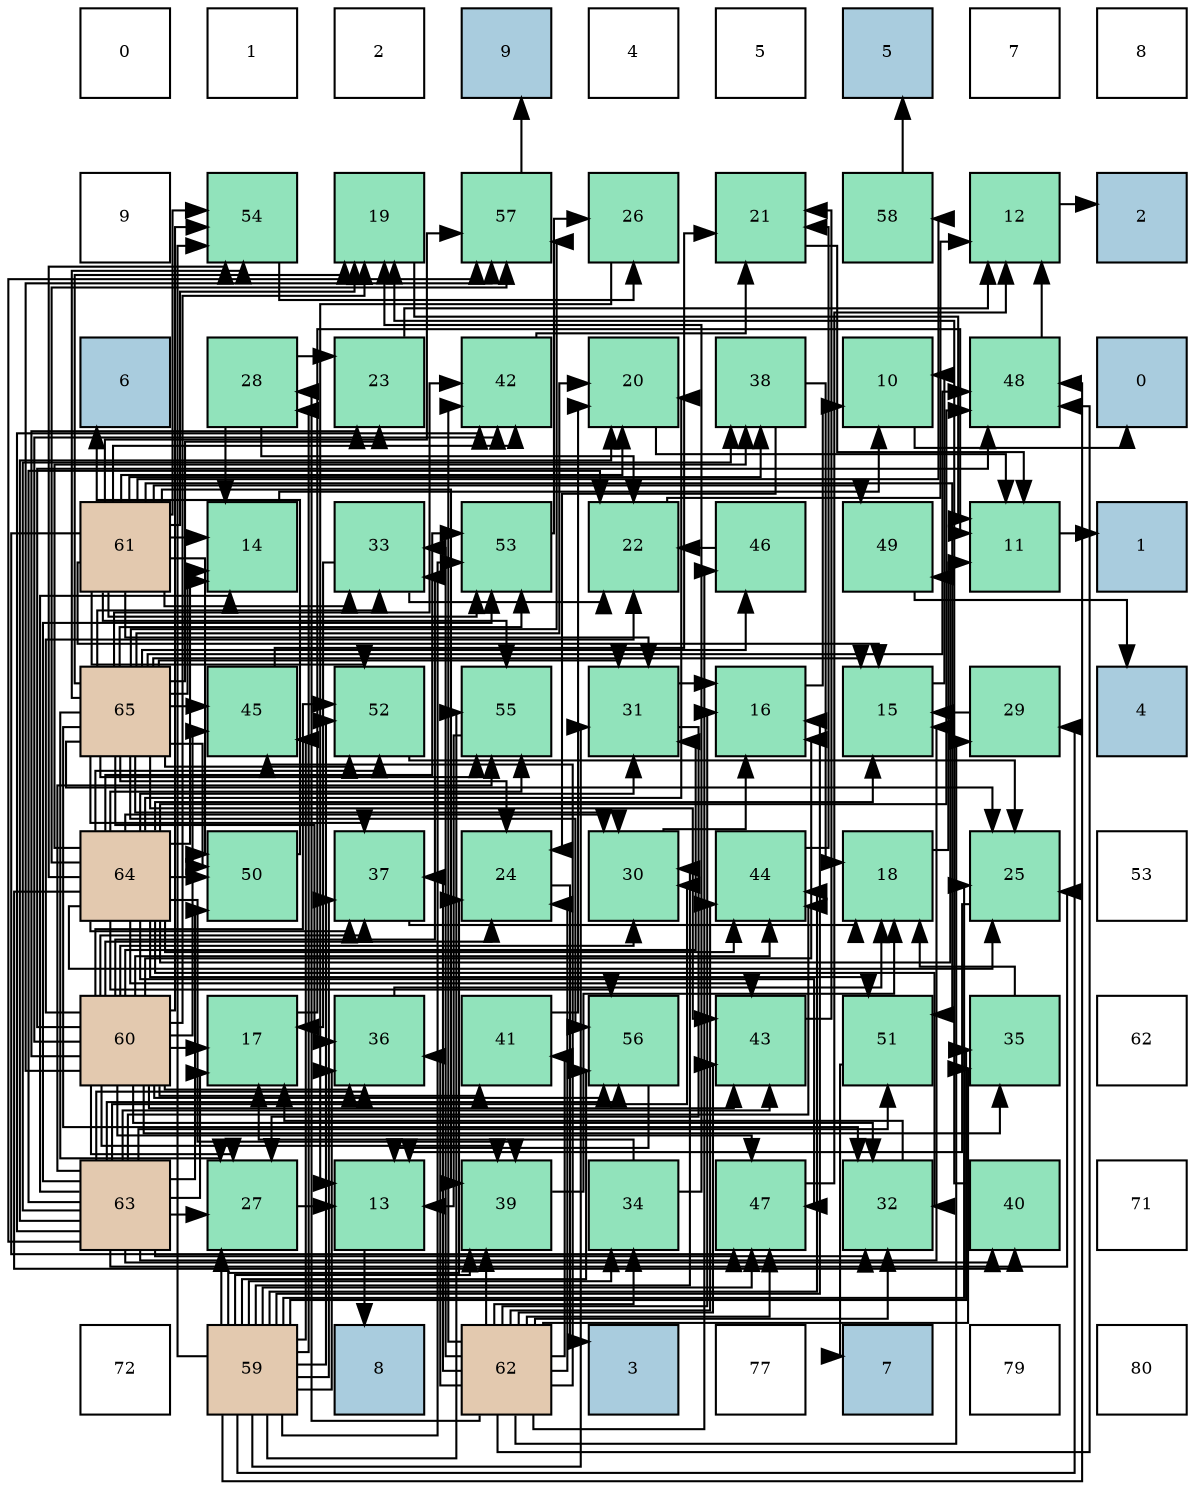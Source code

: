 digraph layout{
 rankdir=TB;
 splines=ortho;
 node [style=filled shape=square fixedsize=true width=0.6];
0[label="0", fontsize=8, fillcolor="#ffffff"];
1[label="1", fontsize=8, fillcolor="#ffffff"];
2[label="2", fontsize=8, fillcolor="#ffffff"];
3[label="9", fontsize=8, fillcolor="#a9ccde"];
4[label="4", fontsize=8, fillcolor="#ffffff"];
5[label="5", fontsize=8, fillcolor="#ffffff"];
6[label="5", fontsize=8, fillcolor="#a9ccde"];
7[label="7", fontsize=8, fillcolor="#ffffff"];
8[label="8", fontsize=8, fillcolor="#ffffff"];
9[label="9", fontsize=8, fillcolor="#ffffff"];
10[label="54", fontsize=8, fillcolor="#91e3bb"];
11[label="19", fontsize=8, fillcolor="#91e3bb"];
12[label="57", fontsize=8, fillcolor="#91e3bb"];
13[label="26", fontsize=8, fillcolor="#91e3bb"];
14[label="21", fontsize=8, fillcolor="#91e3bb"];
15[label="58", fontsize=8, fillcolor="#91e3bb"];
16[label="12", fontsize=8, fillcolor="#91e3bb"];
17[label="2", fontsize=8, fillcolor="#a9ccde"];
18[label="6", fontsize=8, fillcolor="#a9ccde"];
19[label="28", fontsize=8, fillcolor="#91e3bb"];
20[label="23", fontsize=8, fillcolor="#91e3bb"];
21[label="42", fontsize=8, fillcolor="#91e3bb"];
22[label="20", fontsize=8, fillcolor="#91e3bb"];
23[label="38", fontsize=8, fillcolor="#91e3bb"];
24[label="10", fontsize=8, fillcolor="#91e3bb"];
25[label="48", fontsize=8, fillcolor="#91e3bb"];
26[label="0", fontsize=8, fillcolor="#a9ccde"];
27[label="61", fontsize=8, fillcolor="#e3c9af"];
28[label="14", fontsize=8, fillcolor="#91e3bb"];
29[label="33", fontsize=8, fillcolor="#91e3bb"];
30[label="53", fontsize=8, fillcolor="#91e3bb"];
31[label="22", fontsize=8, fillcolor="#91e3bb"];
32[label="46", fontsize=8, fillcolor="#91e3bb"];
33[label="49", fontsize=8, fillcolor="#91e3bb"];
34[label="11", fontsize=8, fillcolor="#91e3bb"];
35[label="1", fontsize=8, fillcolor="#a9ccde"];
36[label="65", fontsize=8, fillcolor="#e3c9af"];
37[label="45", fontsize=8, fillcolor="#91e3bb"];
38[label="52", fontsize=8, fillcolor="#91e3bb"];
39[label="55", fontsize=8, fillcolor="#91e3bb"];
40[label="31", fontsize=8, fillcolor="#91e3bb"];
41[label="16", fontsize=8, fillcolor="#91e3bb"];
42[label="15", fontsize=8, fillcolor="#91e3bb"];
43[label="29", fontsize=8, fillcolor="#91e3bb"];
44[label="4", fontsize=8, fillcolor="#a9ccde"];
45[label="64", fontsize=8, fillcolor="#e3c9af"];
46[label="50", fontsize=8, fillcolor="#91e3bb"];
47[label="37", fontsize=8, fillcolor="#91e3bb"];
48[label="24", fontsize=8, fillcolor="#91e3bb"];
49[label="30", fontsize=8, fillcolor="#91e3bb"];
50[label="44", fontsize=8, fillcolor="#91e3bb"];
51[label="18", fontsize=8, fillcolor="#91e3bb"];
52[label="25", fontsize=8, fillcolor="#91e3bb"];
53[label="53", fontsize=8, fillcolor="#ffffff"];
54[label="60", fontsize=8, fillcolor="#e3c9af"];
55[label="17", fontsize=8, fillcolor="#91e3bb"];
56[label="36", fontsize=8, fillcolor="#91e3bb"];
57[label="41", fontsize=8, fillcolor="#91e3bb"];
58[label="56", fontsize=8, fillcolor="#91e3bb"];
59[label="43", fontsize=8, fillcolor="#91e3bb"];
60[label="51", fontsize=8, fillcolor="#91e3bb"];
61[label="35", fontsize=8, fillcolor="#91e3bb"];
62[label="62", fontsize=8, fillcolor="#ffffff"];
63[label="63", fontsize=8, fillcolor="#e3c9af"];
64[label="27", fontsize=8, fillcolor="#91e3bb"];
65[label="13", fontsize=8, fillcolor="#91e3bb"];
66[label="39", fontsize=8, fillcolor="#91e3bb"];
67[label="34", fontsize=8, fillcolor="#91e3bb"];
68[label="47", fontsize=8, fillcolor="#91e3bb"];
69[label="32", fontsize=8, fillcolor="#91e3bb"];
70[label="40", fontsize=8, fillcolor="#91e3bb"];
71[label="71", fontsize=8, fillcolor="#ffffff"];
72[label="72", fontsize=8, fillcolor="#ffffff"];
73[label="59", fontsize=8, fillcolor="#e3c9af"];
74[label="8", fontsize=8, fillcolor="#a9ccde"];
75[label="62", fontsize=8, fillcolor="#e3c9af"];
76[label="3", fontsize=8, fillcolor="#a9ccde"];
77[label="77", fontsize=8, fillcolor="#ffffff"];
78[label="7", fontsize=8, fillcolor="#a9ccde"];
79[label="79", fontsize=8, fillcolor="#ffffff"];
80[label="80", fontsize=8, fillcolor="#ffffff"];
edge [constraint=false, style=vis];24 -> 26;
34 -> 35;
16 -> 17;
65 -> 74;
28 -> 24;
42 -> 24;
41 -> 24;
55 -> 34;
51 -> 34;
11 -> 34;
22 -> 34;
14 -> 34;
31 -> 16;
20 -> 16;
48 -> 76;
52 -> 65;
13 -> 65;
64 -> 65;
19 -> 28;
19 -> 31;
19 -> 20;
43 -> 42;
49 -> 41;
40 -> 41;
40 -> 64;
69 -> 55;
29 -> 55;
29 -> 31;
67 -> 55;
67 -> 11;
61 -> 51;
56 -> 51;
47 -> 51;
23 -> 51;
23 -> 48;
66 -> 51;
70 -> 11;
57 -> 22;
21 -> 14;
59 -> 14;
50 -> 14;
37 -> 14;
32 -> 31;
68 -> 16;
25 -> 16;
33 -> 44;
46 -> 18;
60 -> 78;
38 -> 52;
30 -> 13;
10 -> 13;
39 -> 65;
58 -> 65;
12 -> 3;
15 -> 6;
73 -> 41;
73 -> 48;
73 -> 52;
73 -> 64;
73 -> 19;
73 -> 43;
73 -> 49;
73 -> 40;
73 -> 67;
73 -> 61;
73 -> 56;
73 -> 47;
73 -> 66;
73 -> 50;
73 -> 37;
73 -> 68;
73 -> 25;
73 -> 38;
73 -> 30;
73 -> 10;
73 -> 39;
73 -> 58;
54 -> 41;
54 -> 55;
54 -> 11;
54 -> 31;
54 -> 20;
54 -> 48;
54 -> 64;
54 -> 49;
54 -> 40;
54 -> 69;
54 -> 29;
54 -> 61;
54 -> 56;
54 -> 47;
54 -> 66;
54 -> 57;
54 -> 21;
54 -> 59;
54 -> 50;
54 -> 37;
54 -> 68;
54 -> 25;
54 -> 38;
54 -> 10;
54 -> 58;
54 -> 12;
27 -> 28;
27 -> 42;
27 -> 11;
27 -> 22;
27 -> 40;
27 -> 29;
27 -> 23;
27 -> 66;
27 -> 21;
27 -> 68;
27 -> 33;
27 -> 46;
27 -> 60;
27 -> 38;
27 -> 30;
27 -> 10;
27 -> 39;
27 -> 12;
27 -> 15;
75 -> 41;
75 -> 48;
75 -> 19;
75 -> 43;
75 -> 69;
75 -> 29;
75 -> 67;
75 -> 61;
75 -> 56;
75 -> 47;
75 -> 66;
75 -> 57;
75 -> 21;
75 -> 59;
75 -> 50;
75 -> 37;
75 -> 32;
75 -> 68;
75 -> 25;
63 -> 28;
63 -> 42;
63 -> 55;
63 -> 22;
63 -> 31;
63 -> 52;
63 -> 64;
63 -> 49;
63 -> 69;
63 -> 56;
63 -> 23;
63 -> 70;
63 -> 21;
63 -> 59;
63 -> 50;
63 -> 46;
63 -> 60;
63 -> 30;
63 -> 39;
63 -> 58;
63 -> 12;
45 -> 28;
45 -> 42;
45 -> 22;
45 -> 52;
45 -> 49;
45 -> 40;
45 -> 69;
45 -> 47;
45 -> 23;
45 -> 66;
45 -> 70;
45 -> 59;
45 -> 50;
45 -> 68;
45 -> 25;
45 -> 33;
45 -> 46;
45 -> 60;
45 -> 38;
45 -> 30;
45 -> 10;
45 -> 39;
45 -> 58;
45 -> 12;
36 -> 28;
36 -> 42;
36 -> 11;
36 -> 22;
36 -> 20;
36 -> 48;
36 -> 52;
36 -> 64;
36 -> 49;
36 -> 40;
36 -> 69;
36 -> 29;
36 -> 56;
36 -> 47;
36 -> 21;
36 -> 59;
36 -> 37;
36 -> 32;
36 -> 25;
36 -> 46;
36 -> 38;
36 -> 30;
36 -> 10;
36 -> 39;
36 -> 58;
36 -> 12;
edge [constraint=true, style=invis];
0 -> 9 -> 18 -> 27 -> 36 -> 45 -> 54 -> 63 -> 72;
1 -> 10 -> 19 -> 28 -> 37 -> 46 -> 55 -> 64 -> 73;
2 -> 11 -> 20 -> 29 -> 38 -> 47 -> 56 -> 65 -> 74;
3 -> 12 -> 21 -> 30 -> 39 -> 48 -> 57 -> 66 -> 75;
4 -> 13 -> 22 -> 31 -> 40 -> 49 -> 58 -> 67 -> 76;
5 -> 14 -> 23 -> 32 -> 41 -> 50 -> 59 -> 68 -> 77;
6 -> 15 -> 24 -> 33 -> 42 -> 51 -> 60 -> 69 -> 78;
7 -> 16 -> 25 -> 34 -> 43 -> 52 -> 61 -> 70 -> 79;
8 -> 17 -> 26 -> 35 -> 44 -> 53 -> 62 -> 71 -> 80;
rank = same {0 -> 1 -> 2 -> 3 -> 4 -> 5 -> 6 -> 7 -> 8};
rank = same {9 -> 10 -> 11 -> 12 -> 13 -> 14 -> 15 -> 16 -> 17};
rank = same {18 -> 19 -> 20 -> 21 -> 22 -> 23 -> 24 -> 25 -> 26};
rank = same {27 -> 28 -> 29 -> 30 -> 31 -> 32 -> 33 -> 34 -> 35};
rank = same {36 -> 37 -> 38 -> 39 -> 40 -> 41 -> 42 -> 43 -> 44};
rank = same {45 -> 46 -> 47 -> 48 -> 49 -> 50 -> 51 -> 52 -> 53};
rank = same {54 -> 55 -> 56 -> 57 -> 58 -> 59 -> 60 -> 61 -> 62};
rank = same {63 -> 64 -> 65 -> 66 -> 67 -> 68 -> 69 -> 70 -> 71};
rank = same {72 -> 73 -> 74 -> 75 -> 76 -> 77 -> 78 -> 79 -> 80};
}